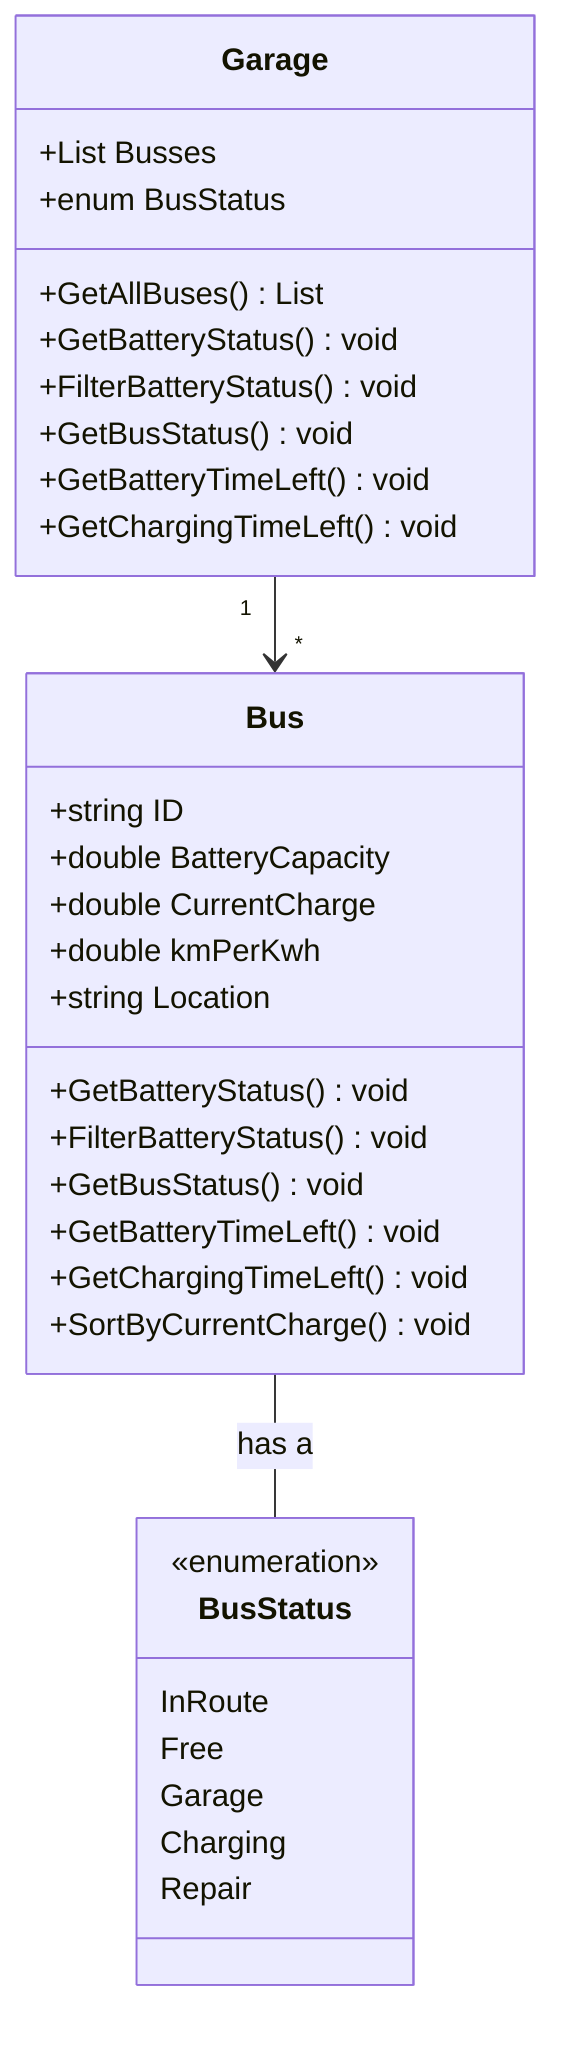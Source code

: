 classDiagram
    class Bus {
        +string ID
        +double BatteryCapacity
        +double CurrentCharge
        +double kmPerKwh
        +string Location
        +GetBatteryStatus() void
        +FilterBatteryStatus() void
        +GetBusStatus() void
        +GetBatteryTimeLeft() void
        +GetChargingTimeLeft() void
        +SortByCurrentCharge() void
    }

    class Garage {
        +List<Bus> Busses
        +enum BusStatus
        +GetAllBuses() List<Bus>
        +GetBatteryStatus() void
        +FilterBatteryStatus() void
        +GetBusStatus() void
        +GetBatteryTimeLeft() void
        +GetChargingTimeLeft() void
    }

    class BusStatus{
        <<enumeration>>
        InRoute
        Free
        Garage
        Charging
        Repair
    }
    
    Garage "1" --> "*" Bus
    Bus -- BusStatus : has a